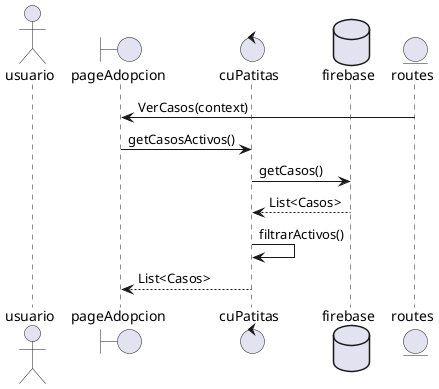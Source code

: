 @startuml
actor     usuario         as v
boundary  pageAdopcion    as a  
control   cuPatitas       as c
database  firebase        as f
entity    routes          as r
r -> a : VerCasos(context)
a -> c : getCasosActivos()
c -> f : getCasos()
f --> c : List<Casos> 
c -> c : filtrarActivos()
c --> a : List<Casos>
@enduml
